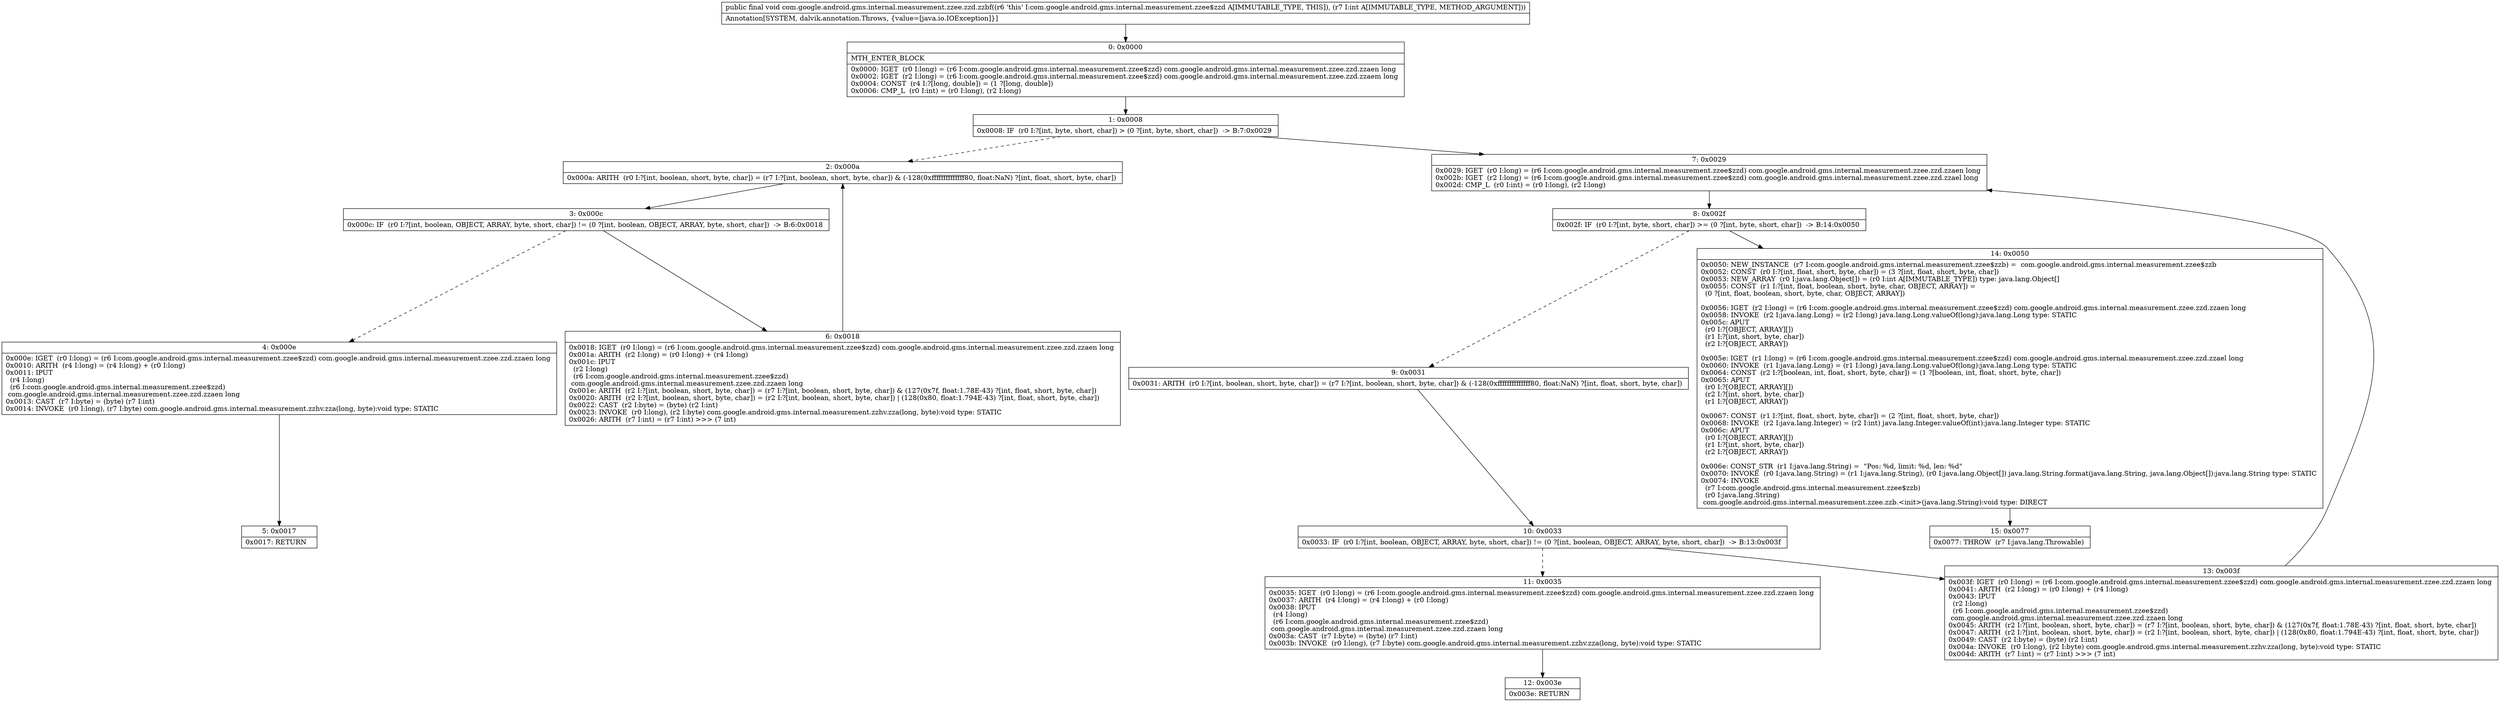 digraph "CFG forcom.google.android.gms.internal.measurement.zzee.zzd.zzbf(I)V" {
Node_0 [shape=record,label="{0\:\ 0x0000|MTH_ENTER_BLOCK\l|0x0000: IGET  (r0 I:long) = (r6 I:com.google.android.gms.internal.measurement.zzee$zzd) com.google.android.gms.internal.measurement.zzee.zzd.zzaen long \l0x0002: IGET  (r2 I:long) = (r6 I:com.google.android.gms.internal.measurement.zzee$zzd) com.google.android.gms.internal.measurement.zzee.zzd.zzaem long \l0x0004: CONST  (r4 I:?[long, double]) = (1 ?[long, double]) \l0x0006: CMP_L  (r0 I:int) = (r0 I:long), (r2 I:long) \l}"];
Node_1 [shape=record,label="{1\:\ 0x0008|0x0008: IF  (r0 I:?[int, byte, short, char]) \> (0 ?[int, byte, short, char])  \-\> B:7:0x0029 \l}"];
Node_2 [shape=record,label="{2\:\ 0x000a|0x000a: ARITH  (r0 I:?[int, boolean, short, byte, char]) = (r7 I:?[int, boolean, short, byte, char]) & (\-128(0xffffffffffffff80, float:NaN) ?[int, float, short, byte, char]) \l}"];
Node_3 [shape=record,label="{3\:\ 0x000c|0x000c: IF  (r0 I:?[int, boolean, OBJECT, ARRAY, byte, short, char]) != (0 ?[int, boolean, OBJECT, ARRAY, byte, short, char])  \-\> B:6:0x0018 \l}"];
Node_4 [shape=record,label="{4\:\ 0x000e|0x000e: IGET  (r0 I:long) = (r6 I:com.google.android.gms.internal.measurement.zzee$zzd) com.google.android.gms.internal.measurement.zzee.zzd.zzaen long \l0x0010: ARITH  (r4 I:long) = (r4 I:long) + (r0 I:long) \l0x0011: IPUT  \l  (r4 I:long)\l  (r6 I:com.google.android.gms.internal.measurement.zzee$zzd)\l com.google.android.gms.internal.measurement.zzee.zzd.zzaen long \l0x0013: CAST  (r7 I:byte) = (byte) (r7 I:int) \l0x0014: INVOKE  (r0 I:long), (r7 I:byte) com.google.android.gms.internal.measurement.zzhv.zza(long, byte):void type: STATIC \l}"];
Node_5 [shape=record,label="{5\:\ 0x0017|0x0017: RETURN   \l}"];
Node_6 [shape=record,label="{6\:\ 0x0018|0x0018: IGET  (r0 I:long) = (r6 I:com.google.android.gms.internal.measurement.zzee$zzd) com.google.android.gms.internal.measurement.zzee.zzd.zzaen long \l0x001a: ARITH  (r2 I:long) = (r0 I:long) + (r4 I:long) \l0x001c: IPUT  \l  (r2 I:long)\l  (r6 I:com.google.android.gms.internal.measurement.zzee$zzd)\l com.google.android.gms.internal.measurement.zzee.zzd.zzaen long \l0x001e: ARITH  (r2 I:?[int, boolean, short, byte, char]) = (r7 I:?[int, boolean, short, byte, char]) & (127(0x7f, float:1.78E\-43) ?[int, float, short, byte, char]) \l0x0020: ARITH  (r2 I:?[int, boolean, short, byte, char]) = (r2 I:?[int, boolean, short, byte, char]) \| (128(0x80, float:1.794E\-43) ?[int, float, short, byte, char]) \l0x0022: CAST  (r2 I:byte) = (byte) (r2 I:int) \l0x0023: INVOKE  (r0 I:long), (r2 I:byte) com.google.android.gms.internal.measurement.zzhv.zza(long, byte):void type: STATIC \l0x0026: ARITH  (r7 I:int) = (r7 I:int) \>\>\> (7 int) \l}"];
Node_7 [shape=record,label="{7\:\ 0x0029|0x0029: IGET  (r0 I:long) = (r6 I:com.google.android.gms.internal.measurement.zzee$zzd) com.google.android.gms.internal.measurement.zzee.zzd.zzaen long \l0x002b: IGET  (r2 I:long) = (r6 I:com.google.android.gms.internal.measurement.zzee$zzd) com.google.android.gms.internal.measurement.zzee.zzd.zzael long \l0x002d: CMP_L  (r0 I:int) = (r0 I:long), (r2 I:long) \l}"];
Node_8 [shape=record,label="{8\:\ 0x002f|0x002f: IF  (r0 I:?[int, byte, short, char]) \>= (0 ?[int, byte, short, char])  \-\> B:14:0x0050 \l}"];
Node_9 [shape=record,label="{9\:\ 0x0031|0x0031: ARITH  (r0 I:?[int, boolean, short, byte, char]) = (r7 I:?[int, boolean, short, byte, char]) & (\-128(0xffffffffffffff80, float:NaN) ?[int, float, short, byte, char]) \l}"];
Node_10 [shape=record,label="{10\:\ 0x0033|0x0033: IF  (r0 I:?[int, boolean, OBJECT, ARRAY, byte, short, char]) != (0 ?[int, boolean, OBJECT, ARRAY, byte, short, char])  \-\> B:13:0x003f \l}"];
Node_11 [shape=record,label="{11\:\ 0x0035|0x0035: IGET  (r0 I:long) = (r6 I:com.google.android.gms.internal.measurement.zzee$zzd) com.google.android.gms.internal.measurement.zzee.zzd.zzaen long \l0x0037: ARITH  (r4 I:long) = (r4 I:long) + (r0 I:long) \l0x0038: IPUT  \l  (r4 I:long)\l  (r6 I:com.google.android.gms.internal.measurement.zzee$zzd)\l com.google.android.gms.internal.measurement.zzee.zzd.zzaen long \l0x003a: CAST  (r7 I:byte) = (byte) (r7 I:int) \l0x003b: INVOKE  (r0 I:long), (r7 I:byte) com.google.android.gms.internal.measurement.zzhv.zza(long, byte):void type: STATIC \l}"];
Node_12 [shape=record,label="{12\:\ 0x003e|0x003e: RETURN   \l}"];
Node_13 [shape=record,label="{13\:\ 0x003f|0x003f: IGET  (r0 I:long) = (r6 I:com.google.android.gms.internal.measurement.zzee$zzd) com.google.android.gms.internal.measurement.zzee.zzd.zzaen long \l0x0041: ARITH  (r2 I:long) = (r0 I:long) + (r4 I:long) \l0x0043: IPUT  \l  (r2 I:long)\l  (r6 I:com.google.android.gms.internal.measurement.zzee$zzd)\l com.google.android.gms.internal.measurement.zzee.zzd.zzaen long \l0x0045: ARITH  (r2 I:?[int, boolean, short, byte, char]) = (r7 I:?[int, boolean, short, byte, char]) & (127(0x7f, float:1.78E\-43) ?[int, float, short, byte, char]) \l0x0047: ARITH  (r2 I:?[int, boolean, short, byte, char]) = (r2 I:?[int, boolean, short, byte, char]) \| (128(0x80, float:1.794E\-43) ?[int, float, short, byte, char]) \l0x0049: CAST  (r2 I:byte) = (byte) (r2 I:int) \l0x004a: INVOKE  (r0 I:long), (r2 I:byte) com.google.android.gms.internal.measurement.zzhv.zza(long, byte):void type: STATIC \l0x004d: ARITH  (r7 I:int) = (r7 I:int) \>\>\> (7 int) \l}"];
Node_14 [shape=record,label="{14\:\ 0x0050|0x0050: NEW_INSTANCE  (r7 I:com.google.android.gms.internal.measurement.zzee$zzb) =  com.google.android.gms.internal.measurement.zzee$zzb \l0x0052: CONST  (r0 I:?[int, float, short, byte, char]) = (3 ?[int, float, short, byte, char]) \l0x0053: NEW_ARRAY  (r0 I:java.lang.Object[]) = (r0 I:int A[IMMUTABLE_TYPE]) type: java.lang.Object[] \l0x0055: CONST  (r1 I:?[int, float, boolean, short, byte, char, OBJECT, ARRAY]) = \l  (0 ?[int, float, boolean, short, byte, char, OBJECT, ARRAY])\l \l0x0056: IGET  (r2 I:long) = (r6 I:com.google.android.gms.internal.measurement.zzee$zzd) com.google.android.gms.internal.measurement.zzee.zzd.zzaen long \l0x0058: INVOKE  (r2 I:java.lang.Long) = (r2 I:long) java.lang.Long.valueOf(long):java.lang.Long type: STATIC \l0x005c: APUT  \l  (r0 I:?[OBJECT, ARRAY][])\l  (r1 I:?[int, short, byte, char])\l  (r2 I:?[OBJECT, ARRAY])\l \l0x005e: IGET  (r1 I:long) = (r6 I:com.google.android.gms.internal.measurement.zzee$zzd) com.google.android.gms.internal.measurement.zzee.zzd.zzael long \l0x0060: INVOKE  (r1 I:java.lang.Long) = (r1 I:long) java.lang.Long.valueOf(long):java.lang.Long type: STATIC \l0x0064: CONST  (r2 I:?[boolean, int, float, short, byte, char]) = (1 ?[boolean, int, float, short, byte, char]) \l0x0065: APUT  \l  (r0 I:?[OBJECT, ARRAY][])\l  (r2 I:?[int, short, byte, char])\l  (r1 I:?[OBJECT, ARRAY])\l \l0x0067: CONST  (r1 I:?[int, float, short, byte, char]) = (2 ?[int, float, short, byte, char]) \l0x0068: INVOKE  (r2 I:java.lang.Integer) = (r2 I:int) java.lang.Integer.valueOf(int):java.lang.Integer type: STATIC \l0x006c: APUT  \l  (r0 I:?[OBJECT, ARRAY][])\l  (r1 I:?[int, short, byte, char])\l  (r2 I:?[OBJECT, ARRAY])\l \l0x006e: CONST_STR  (r1 I:java.lang.String) =  \"Pos: %d, limit: %d, len: %d\" \l0x0070: INVOKE  (r0 I:java.lang.String) = (r1 I:java.lang.String), (r0 I:java.lang.Object[]) java.lang.String.format(java.lang.String, java.lang.Object[]):java.lang.String type: STATIC \l0x0074: INVOKE  \l  (r7 I:com.google.android.gms.internal.measurement.zzee$zzb)\l  (r0 I:java.lang.String)\l com.google.android.gms.internal.measurement.zzee.zzb.\<init\>(java.lang.String):void type: DIRECT \l}"];
Node_15 [shape=record,label="{15\:\ 0x0077|0x0077: THROW  (r7 I:java.lang.Throwable) \l}"];
MethodNode[shape=record,label="{public final void com.google.android.gms.internal.measurement.zzee.zzd.zzbf((r6 'this' I:com.google.android.gms.internal.measurement.zzee$zzd A[IMMUTABLE_TYPE, THIS]), (r7 I:int A[IMMUTABLE_TYPE, METHOD_ARGUMENT]))  | Annotation[SYSTEM, dalvik.annotation.Throws, \{value=[java.io.IOException]\}]\l}"];
MethodNode -> Node_0;
Node_0 -> Node_1;
Node_1 -> Node_2[style=dashed];
Node_1 -> Node_7;
Node_2 -> Node_3;
Node_3 -> Node_4[style=dashed];
Node_3 -> Node_6;
Node_4 -> Node_5;
Node_6 -> Node_2;
Node_7 -> Node_8;
Node_8 -> Node_9[style=dashed];
Node_8 -> Node_14;
Node_9 -> Node_10;
Node_10 -> Node_11[style=dashed];
Node_10 -> Node_13;
Node_11 -> Node_12;
Node_13 -> Node_7;
Node_14 -> Node_15;
}


